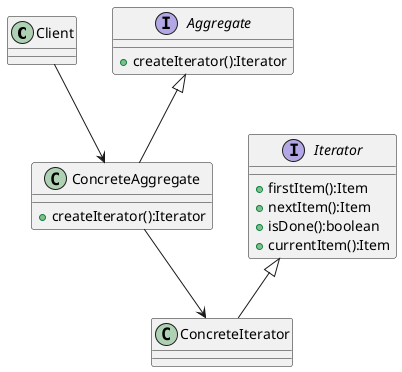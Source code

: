 @startuml

class Client

interface Aggregate {
+createIterator():Iterator
}

class ConcreteAggregate {
+createIterator():Iterator
}

interface Iterator {
+firstItem():Item
+nextItem():Item
+isDone():boolean
+currentItem():Item
}

class ConcreteIterator {
}

Aggregate <|-- ConcreteAggregate
Iterator <|-- ConcreteIterator
ConcreteAggregate --> ConcreteIterator
Client --> ConcreteAggregate

@enduml